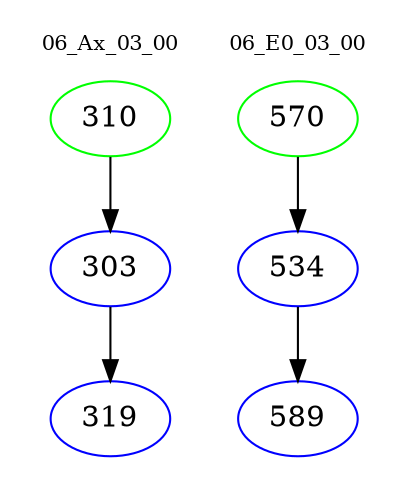 digraph{
subgraph cluster_0 {
color = white
label = "06_Ax_03_00";
fontsize=10;
T0_310 [label="310", color="green"]
T0_310 -> T0_303 [color="black"]
T0_303 [label="303", color="blue"]
T0_303 -> T0_319 [color="black"]
T0_319 [label="319", color="blue"]
}
subgraph cluster_1 {
color = white
label = "06_E0_03_00";
fontsize=10;
T1_570 [label="570", color="green"]
T1_570 -> T1_534 [color="black"]
T1_534 [label="534", color="blue"]
T1_534 -> T1_589 [color="black"]
T1_589 [label="589", color="blue"]
}
}

